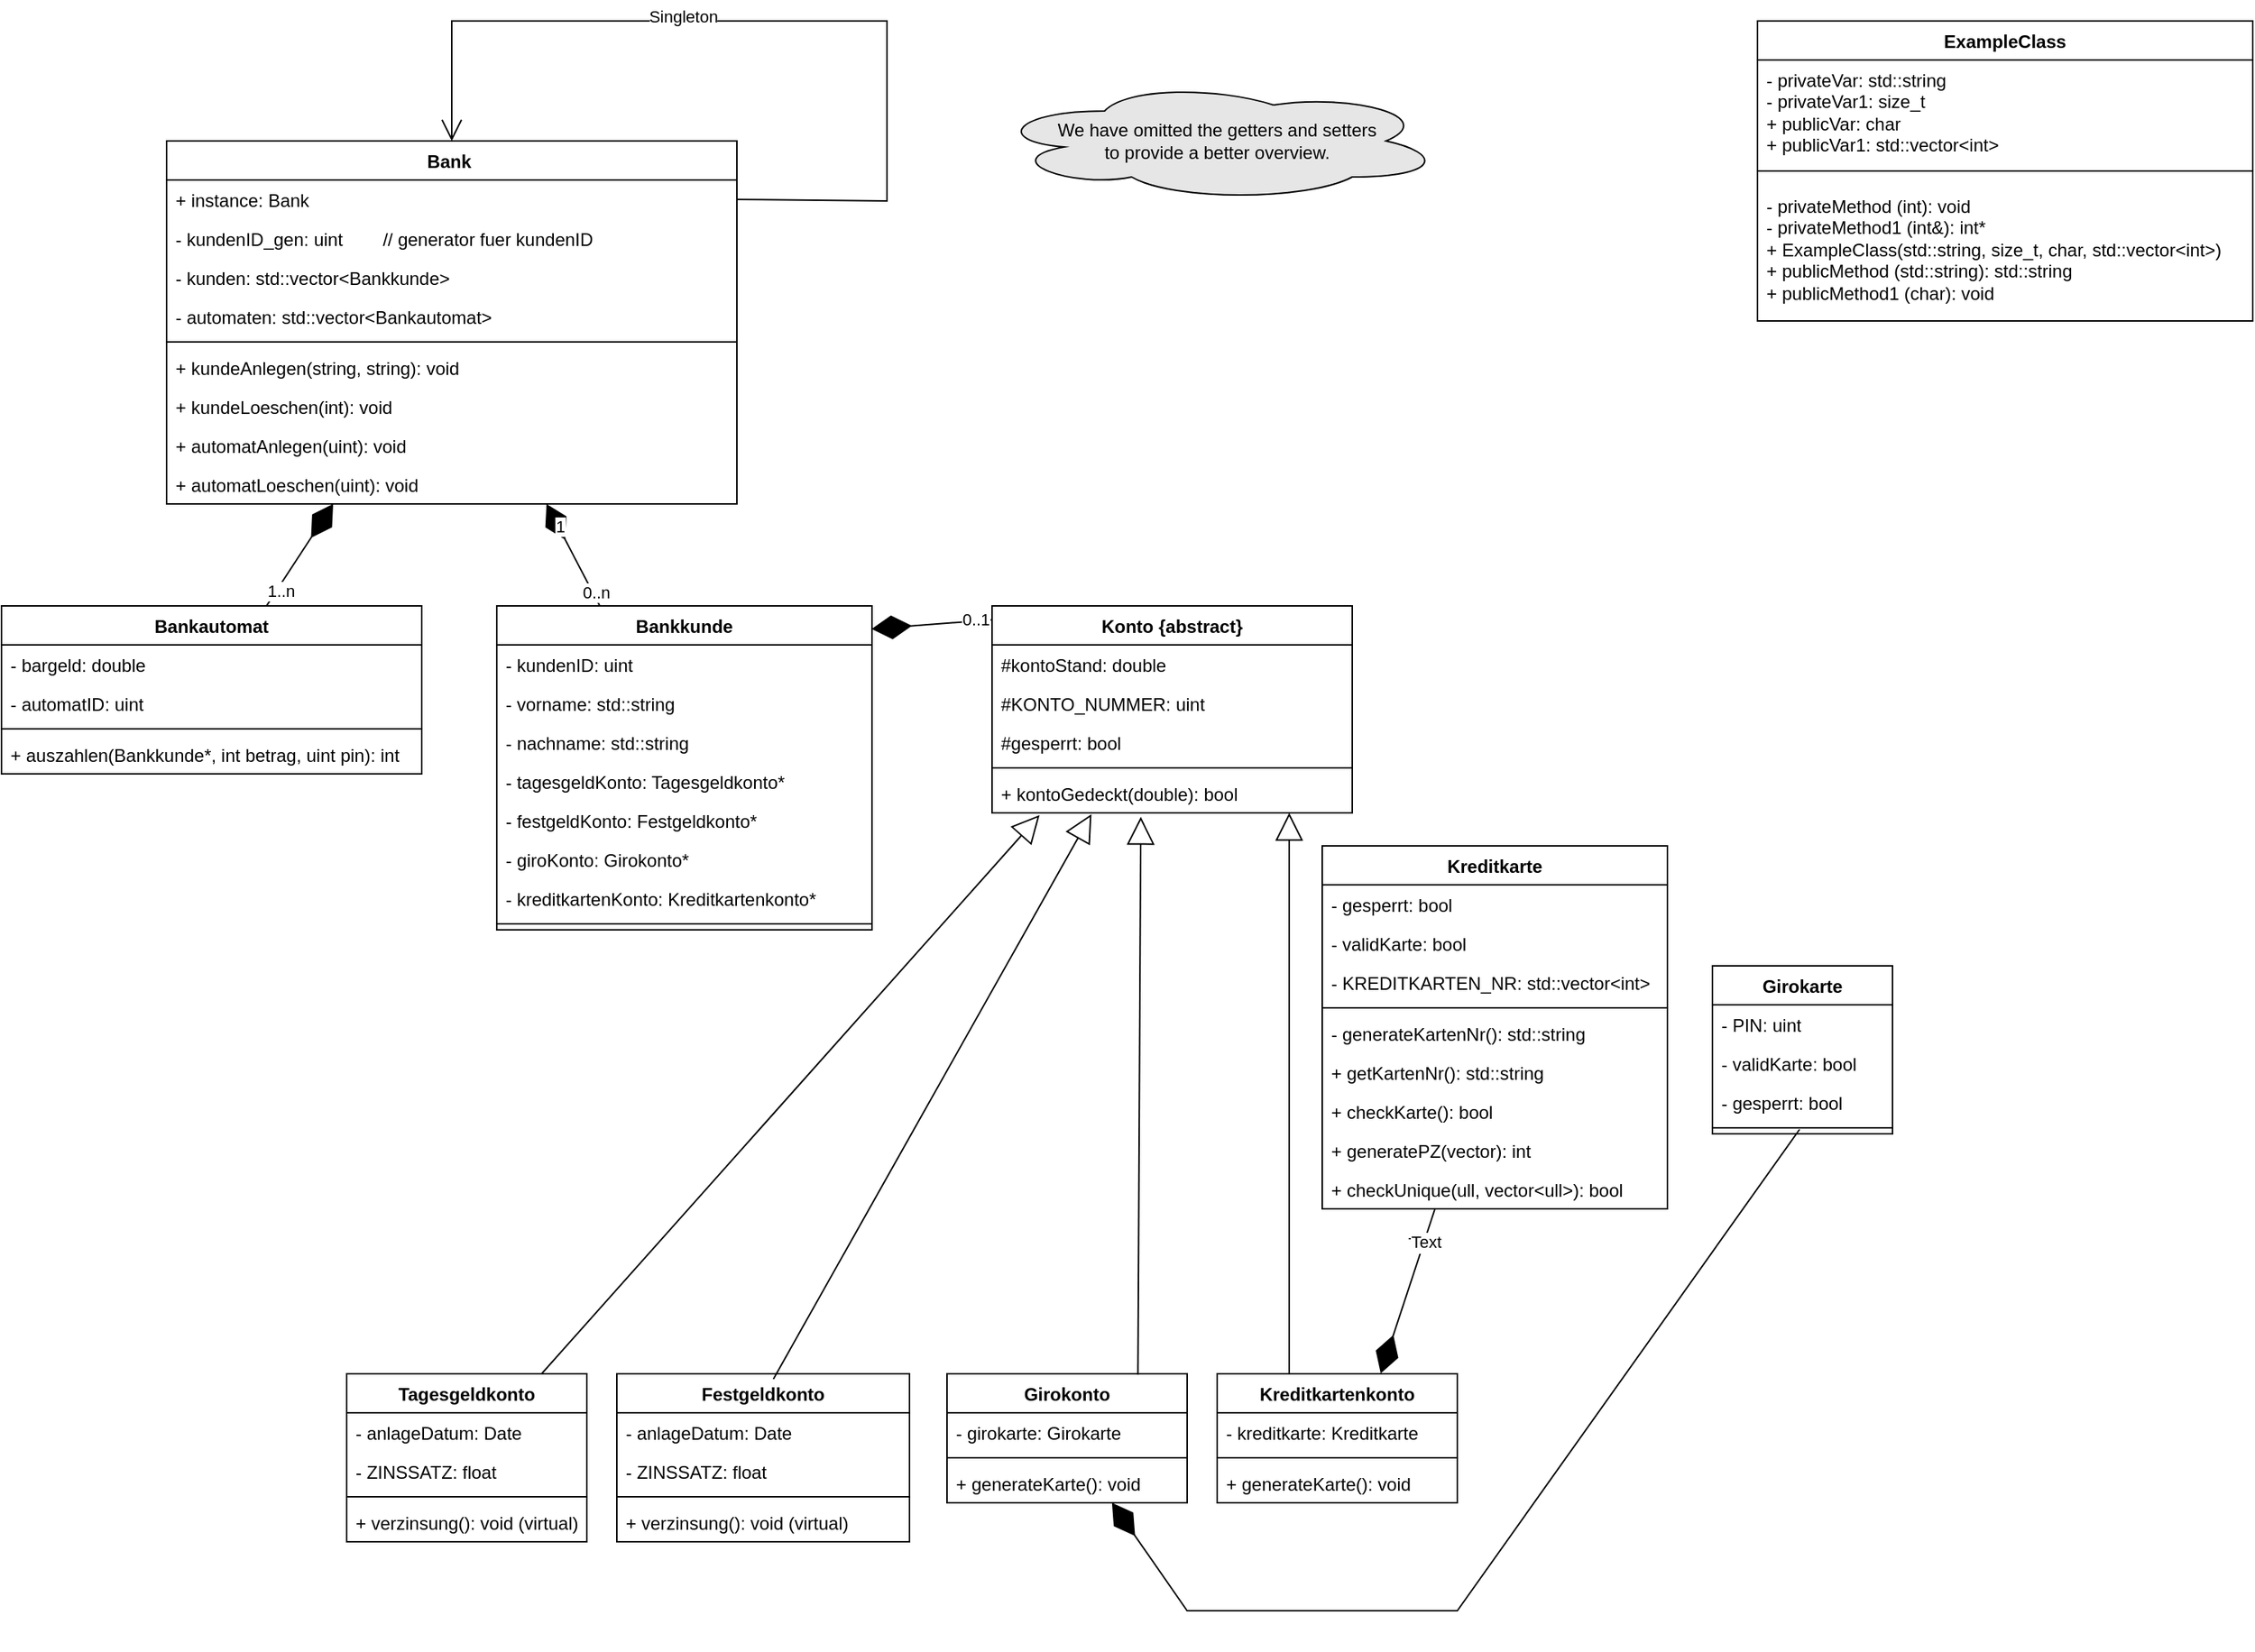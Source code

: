 <mxfile version="23.1.5" type="device">
  <diagram name="Page-1" id="s-HMXYgOpkfJJTglPWlI">
    <mxGraphModel dx="899" dy="980" grid="1" gridSize="10" guides="1" tooltips="1" connect="1" arrows="1" fold="1" page="0" pageScale="1" pageWidth="850" pageHeight="1100" math="0" shadow="0">
      <root>
        <mxCell id="0" />
        <mxCell id="1" parent="0" />
        <mxCell id="BHsIzKDb-GIREQ4QsG7Z-5" value="ExampleClass" style="swimlane;fontStyle=1;align=center;verticalAlign=top;childLayout=stackLayout;horizontal=1;startSize=26;horizontalStack=0;resizeParent=1;resizeParentMax=0;resizeLast=0;collapsible=1;marginBottom=0;whiteSpace=wrap;html=1;" parent="1" vertex="1">
          <mxGeometry x="1310" y="-210" width="330" height="200" as="geometry">
            <mxRectangle x="345" y="320" width="120" height="30" as="alternateBounds" />
          </mxGeometry>
        </mxCell>
        <mxCell id="BHsIzKDb-GIREQ4QsG7Z-6" value="&lt;div&gt;- privateVar: std::string&lt;br&gt;&lt;/div&gt;&lt;div&gt;- privateVar1: size_t&lt;/div&gt;&lt;div&gt;+ publicVar: char&lt;/div&gt;&lt;div&gt;+ publicVar1: std::vector&amp;lt;int&amp;gt;&lt;br&gt;&lt;/div&gt;" style="text;strokeColor=none;fillColor=none;align=left;verticalAlign=top;spacingLeft=4;spacingRight=4;overflow=hidden;rotatable=0;points=[[0,0.5],[1,0.5]];portConstraint=eastwest;whiteSpace=wrap;html=1;" parent="BHsIzKDb-GIREQ4QsG7Z-5" vertex="1">
          <mxGeometry y="26" width="330" height="64" as="geometry" />
        </mxCell>
        <mxCell id="BHsIzKDb-GIREQ4QsG7Z-7" value="" style="line;strokeWidth=1;fillColor=none;align=left;verticalAlign=middle;spacingTop=-1;spacingLeft=3;spacingRight=3;rotatable=0;labelPosition=right;points=[];portConstraint=eastwest;strokeColor=inherit;" parent="BHsIzKDb-GIREQ4QsG7Z-5" vertex="1">
          <mxGeometry y="90" width="330" height="20" as="geometry" />
        </mxCell>
        <mxCell id="BHsIzKDb-GIREQ4QsG7Z-8" value="&lt;div&gt;- privateMethod (int): void&lt;/div&gt;&lt;div&gt;- privateMethod1 (int&amp;amp;): int*&lt;/div&gt;&lt;div&gt;+ ExampleClass(std::string, size_t, char, std::vector&amp;lt;int&amp;gt;)&lt;br&gt;&lt;/div&gt;&lt;div&gt;+ publicMethod (std::string): std::string&lt;/div&gt;&lt;div&gt;+ publicMethod1 (char): void&amp;nbsp; &lt;br&gt;&lt;/div&gt;" style="text;strokeColor=none;fillColor=none;align=left;verticalAlign=top;spacingLeft=4;spacingRight=4;overflow=hidden;rotatable=0;points=[[0,0.5],[1,0.5]];portConstraint=eastwest;whiteSpace=wrap;html=1;" parent="BHsIzKDb-GIREQ4QsG7Z-5" vertex="1">
          <mxGeometry y="110" width="330" height="90" as="geometry" />
        </mxCell>
        <mxCell id="2RG2JbtTriZIpNJXNHU2-1" value="Bank&amp;nbsp;" style="swimlane;fontStyle=1;align=center;verticalAlign=top;childLayout=stackLayout;horizontal=1;startSize=26;horizontalStack=0;resizeParent=1;resizeParentMax=0;resizeLast=0;collapsible=1;marginBottom=0;whiteSpace=wrap;html=1;" parent="1" vertex="1">
          <mxGeometry x="250" y="-130" width="380" height="242" as="geometry" />
        </mxCell>
        <mxCell id="Jpd8JONi1-Sz0mRhObYV-6" value="+ instance: Bank" style="text;strokeColor=none;fillColor=none;align=left;verticalAlign=top;spacingLeft=4;spacingRight=4;overflow=hidden;rotatable=0;points=[[0,0.5],[1,0.5]];portConstraint=eastwest;whiteSpace=wrap;html=1;" parent="2RG2JbtTriZIpNJXNHU2-1" vertex="1">
          <mxGeometry y="26" width="380" height="26" as="geometry" />
        </mxCell>
        <mxCell id="K2jsW3WkfBgGo3mtC9Qz-7" value="- kundenID_gen: uint&amp;nbsp;&amp;nbsp;&amp;nbsp;&amp;nbsp;&amp;nbsp;&amp;nbsp;&amp;nbsp; // generator fuer kundenID" style="text;strokeColor=none;fillColor=none;align=left;verticalAlign=top;spacingLeft=4;spacingRight=4;overflow=hidden;rotatable=0;points=[[0,0.5],[1,0.5]];portConstraint=eastwest;whiteSpace=wrap;html=1;" parent="2RG2JbtTriZIpNJXNHU2-1" vertex="1">
          <mxGeometry y="52" width="380" height="26" as="geometry" />
        </mxCell>
        <mxCell id="Jpd8JONi1-Sz0mRhObYV-5" value="" style="endArrow=open;endFill=1;endSize=12;html=1;rounded=0;entryX=0.5;entryY=0;entryDx=0;entryDy=0;exitX=1;exitY=0.5;exitDx=0;exitDy=0;" parent="2RG2JbtTriZIpNJXNHU2-1" source="Jpd8JONi1-Sz0mRhObYV-6" target="2RG2JbtTriZIpNJXNHU2-1" edge="1">
          <mxGeometry width="160" relative="1" as="geometry">
            <mxPoint x="370" y="40" as="sourcePoint" />
            <mxPoint x="200" y="-80" as="targetPoint" />
            <Array as="points">
              <mxPoint x="480" y="40" />
              <mxPoint x="480" y="-80" />
              <mxPoint x="190" y="-80" />
            </Array>
          </mxGeometry>
        </mxCell>
        <mxCell id="Jpd8JONi1-Sz0mRhObYV-7" value="Singleton" style="edgeLabel;html=1;align=center;verticalAlign=middle;resizable=0;points=[];" parent="Jpd8JONi1-Sz0mRhObYV-5" vertex="1" connectable="0">
          <mxGeometry x="0.206" y="-3" relative="1" as="geometry">
            <mxPoint as="offset" />
          </mxGeometry>
        </mxCell>
        <mxCell id="2RG2JbtTriZIpNJXNHU2-2" value="- kunden: std::vector&amp;lt;Bankkunde&amp;gt;" style="text;strokeColor=none;fillColor=none;align=left;verticalAlign=top;spacingLeft=4;spacingRight=4;overflow=hidden;rotatable=0;points=[[0,0.5],[1,0.5]];portConstraint=eastwest;whiteSpace=wrap;html=1;" parent="2RG2JbtTriZIpNJXNHU2-1" vertex="1">
          <mxGeometry y="78" width="380" height="26" as="geometry" />
        </mxCell>
        <mxCell id="2RG2JbtTriZIpNJXNHU2-58" value="- automaten: std::vector&amp;lt;Bankautomat&amp;gt;" style="text;strokeColor=none;fillColor=none;align=left;verticalAlign=top;spacingLeft=4;spacingRight=4;overflow=hidden;rotatable=0;points=[[0,0.5],[1,0.5]];portConstraint=eastwest;whiteSpace=wrap;html=1;" parent="2RG2JbtTriZIpNJXNHU2-1" vertex="1">
          <mxGeometry y="104" width="380" height="26" as="geometry" />
        </mxCell>
        <mxCell id="2RG2JbtTriZIpNJXNHU2-3" value="" style="line;strokeWidth=1;fillColor=none;align=left;verticalAlign=middle;spacingTop=-1;spacingLeft=3;spacingRight=3;rotatable=0;labelPosition=right;points=[];portConstraint=eastwest;strokeColor=inherit;" parent="2RG2JbtTriZIpNJXNHU2-1" vertex="1">
          <mxGeometry y="130" width="380" height="8" as="geometry" />
        </mxCell>
        <mxCell id="2RG2JbtTriZIpNJXNHU2-4" value="+ kundeAnlegen(string, string): void" style="text;strokeColor=none;fillColor=none;align=left;verticalAlign=top;spacingLeft=4;spacingRight=4;overflow=hidden;rotatable=0;points=[[0,0.5],[1,0.5]];portConstraint=eastwest;whiteSpace=wrap;html=1;" parent="2RG2JbtTriZIpNJXNHU2-1" vertex="1">
          <mxGeometry y="138" width="380" height="26" as="geometry" />
        </mxCell>
        <mxCell id="K2jsW3WkfBgGo3mtC9Qz-6" value="+ kundeLoeschen(int): void" style="text;strokeColor=none;fillColor=none;align=left;verticalAlign=top;spacingLeft=4;spacingRight=4;overflow=hidden;rotatable=0;points=[[0,0.5],[1,0.5]];portConstraint=eastwest;whiteSpace=wrap;html=1;" parent="2RG2JbtTriZIpNJXNHU2-1" vertex="1">
          <mxGeometry y="164" width="380" height="26" as="geometry" />
        </mxCell>
        <mxCell id="K2jsW3WkfBgGo3mtC9Qz-9" value="+ automatAnlegen(uint): void" style="text;strokeColor=none;fillColor=none;align=left;verticalAlign=top;spacingLeft=4;spacingRight=4;overflow=hidden;rotatable=0;points=[[0,0.5],[1,0.5]];portConstraint=eastwest;whiteSpace=wrap;html=1;" parent="2RG2JbtTriZIpNJXNHU2-1" vertex="1">
          <mxGeometry y="190" width="380" height="26" as="geometry" />
        </mxCell>
        <mxCell id="K2jsW3WkfBgGo3mtC9Qz-11" value="+ automatLoeschen(uint): void" style="text;strokeColor=none;fillColor=none;align=left;verticalAlign=top;spacingLeft=4;spacingRight=4;overflow=hidden;rotatable=0;points=[[0,0.5],[1,0.5]];portConstraint=eastwest;whiteSpace=wrap;html=1;" parent="2RG2JbtTriZIpNJXNHU2-1" vertex="1">
          <mxGeometry y="216" width="380" height="26" as="geometry" />
        </mxCell>
        <mxCell id="2RG2JbtTriZIpNJXNHU2-5" value="Bankkunde" style="swimlane;fontStyle=1;align=center;verticalAlign=top;childLayout=stackLayout;horizontal=1;startSize=26;horizontalStack=0;resizeParent=1;resizeParentMax=0;resizeLast=0;collapsible=1;marginBottom=0;whiteSpace=wrap;html=1;" parent="1" vertex="1">
          <mxGeometry x="470" y="180" width="250" height="216" as="geometry" />
        </mxCell>
        <mxCell id="K2jsW3WkfBgGo3mtC9Qz-4" value="- kundenID: uint" style="text;strokeColor=none;fillColor=none;align=left;verticalAlign=top;spacingLeft=4;spacingRight=4;overflow=hidden;rotatable=0;points=[[0,0.5],[1,0.5]];portConstraint=eastwest;whiteSpace=wrap;html=1;" parent="2RG2JbtTriZIpNJXNHU2-5" vertex="1">
          <mxGeometry y="26" width="250" height="26" as="geometry" />
        </mxCell>
        <mxCell id="2RG2JbtTriZIpNJXNHU2-101" value="&lt;div&gt;- vorname: std::string&lt;/div&gt;" style="text;strokeColor=none;fillColor=none;align=left;verticalAlign=top;spacingLeft=4;spacingRight=4;overflow=hidden;rotatable=0;points=[[0,0.5],[1,0.5]];portConstraint=eastwest;whiteSpace=wrap;html=1;" parent="2RG2JbtTriZIpNJXNHU2-5" vertex="1">
          <mxGeometry y="52" width="250" height="26" as="geometry" />
        </mxCell>
        <mxCell id="2RG2JbtTriZIpNJXNHU2-100" value="- nachname: std::string" style="text;strokeColor=none;fillColor=none;align=left;verticalAlign=top;spacingLeft=4;spacingRight=4;overflow=hidden;rotatable=0;points=[[0,0.5],[1,0.5]];portConstraint=eastwest;whiteSpace=wrap;html=1;" parent="2RG2JbtTriZIpNJXNHU2-5" vertex="1">
          <mxGeometry y="78" width="250" height="26" as="geometry" />
        </mxCell>
        <mxCell id="2RG2JbtTriZIpNJXNHU2-6" value="- tagesgeldKonto: Tagesgeldkonto*" style="text;strokeColor=none;fillColor=none;align=left;verticalAlign=top;spacingLeft=4;spacingRight=4;overflow=hidden;rotatable=0;points=[[0,0.5],[1,0.5]];portConstraint=eastwest;whiteSpace=wrap;html=1;" parent="2RG2JbtTriZIpNJXNHU2-5" vertex="1">
          <mxGeometry y="104" width="250" height="26" as="geometry" />
        </mxCell>
        <mxCell id="2RG2JbtTriZIpNJXNHU2-48" value="- festgeldKonto: Festgeldkonto*" style="text;strokeColor=none;fillColor=none;align=left;verticalAlign=top;spacingLeft=4;spacingRight=4;overflow=hidden;rotatable=0;points=[[0,0.5],[1,0.5]];portConstraint=eastwest;whiteSpace=wrap;html=1;" parent="2RG2JbtTriZIpNJXNHU2-5" vertex="1">
          <mxGeometry y="130" width="250" height="26" as="geometry" />
        </mxCell>
        <mxCell id="2RG2JbtTriZIpNJXNHU2-55" value="- giroKonto: Girokonto*" style="text;strokeColor=none;fillColor=none;align=left;verticalAlign=top;spacingLeft=4;spacingRight=4;overflow=hidden;rotatable=0;points=[[0,0.5],[1,0.5]];portConstraint=eastwest;whiteSpace=wrap;html=1;" parent="2RG2JbtTriZIpNJXNHU2-5" vertex="1">
          <mxGeometry y="156" width="250" height="26" as="geometry" />
        </mxCell>
        <mxCell id="2RG2JbtTriZIpNJXNHU2-52" value="- kreditkartenKonto: Kreditkartenkonto*" style="text;strokeColor=none;fillColor=none;align=left;verticalAlign=top;spacingLeft=4;spacingRight=4;overflow=hidden;rotatable=0;points=[[0,0.5],[1,0.5]];portConstraint=eastwest;whiteSpace=wrap;html=1;" parent="2RG2JbtTriZIpNJXNHU2-5" vertex="1">
          <mxGeometry y="182" width="250" height="26" as="geometry" />
        </mxCell>
        <mxCell id="2RG2JbtTriZIpNJXNHU2-7" value="" style="line;strokeWidth=1;fillColor=none;align=left;verticalAlign=middle;spacingTop=-1;spacingLeft=3;spacingRight=3;rotatable=0;labelPosition=right;points=[];portConstraint=eastwest;strokeColor=inherit;" parent="2RG2JbtTriZIpNJXNHU2-5" vertex="1">
          <mxGeometry y="208" width="250" height="8" as="geometry" />
        </mxCell>
        <mxCell id="2RG2JbtTriZIpNJXNHU2-9" value="&lt;div&gt;Kreditkarte&lt;/div&gt;" style="swimlane;fontStyle=1;align=center;verticalAlign=top;childLayout=stackLayout;horizontal=1;startSize=26;horizontalStack=0;resizeParent=1;resizeParentMax=0;resizeLast=0;collapsible=1;marginBottom=0;whiteSpace=wrap;html=1;" parent="1" vertex="1">
          <mxGeometry x="1020" y="340" width="230" height="242" as="geometry" />
        </mxCell>
        <mxCell id="6PrJYLI9oZnV0FBIuRU_-3" value="- gesperrt: bool" style="text;strokeColor=none;fillColor=none;align=left;verticalAlign=top;spacingLeft=4;spacingRight=4;overflow=hidden;rotatable=0;points=[[0,0.5],[1,0.5]];portConstraint=eastwest;whiteSpace=wrap;html=1;" vertex="1" parent="2RG2JbtTriZIpNJXNHU2-9">
          <mxGeometry y="26" width="230" height="26" as="geometry" />
        </mxCell>
        <mxCell id="6PrJYLI9oZnV0FBIuRU_-2" value="- validKarte: bool" style="text;strokeColor=none;fillColor=none;align=left;verticalAlign=top;spacingLeft=4;spacingRight=4;overflow=hidden;rotatable=0;points=[[0,0.5],[1,0.5]];portConstraint=eastwest;whiteSpace=wrap;html=1;" vertex="1" parent="2RG2JbtTriZIpNJXNHU2-9">
          <mxGeometry y="52" width="230" height="26" as="geometry" />
        </mxCell>
        <mxCell id="2RG2JbtTriZIpNJXNHU2-95" value="- KREDITKARTEN_NR: std::vector&amp;lt;int&amp;gt;" style="text;strokeColor=none;fillColor=none;align=left;verticalAlign=top;spacingLeft=4;spacingRight=4;overflow=hidden;rotatable=0;points=[[0,0.5],[1,0.5]];portConstraint=eastwest;whiteSpace=wrap;html=1;" parent="2RG2JbtTriZIpNJXNHU2-9" vertex="1">
          <mxGeometry y="78" width="230" height="26" as="geometry" />
        </mxCell>
        <mxCell id="2RG2JbtTriZIpNJXNHU2-11" value="" style="line;strokeWidth=1;fillColor=none;align=left;verticalAlign=middle;spacingTop=-1;spacingLeft=3;spacingRight=3;rotatable=0;labelPosition=right;points=[];portConstraint=eastwest;strokeColor=inherit;" parent="2RG2JbtTriZIpNJXNHU2-9" vertex="1">
          <mxGeometry y="104" width="230" height="8" as="geometry" />
        </mxCell>
        <mxCell id="K2jsW3WkfBgGo3mtC9Qz-41" value="- generateKartenNr(): std::string" style="text;strokeColor=none;fillColor=none;align=left;verticalAlign=top;spacingLeft=4;spacingRight=4;overflow=hidden;rotatable=0;points=[[0,0.5],[1,0.5]];portConstraint=eastwest;whiteSpace=wrap;html=1;" parent="2RG2JbtTriZIpNJXNHU2-9" vertex="1">
          <mxGeometry y="112" width="230" height="26" as="geometry" />
        </mxCell>
        <mxCell id="2RG2JbtTriZIpNJXNHU2-96" value="+ getKartenNr(): std::string" style="text;strokeColor=none;fillColor=none;align=left;verticalAlign=top;spacingLeft=4;spacingRight=4;overflow=hidden;rotatable=0;points=[[0,0.5],[1,0.5]];portConstraint=eastwest;whiteSpace=wrap;html=1;" parent="2RG2JbtTriZIpNJXNHU2-9" vertex="1">
          <mxGeometry y="138" width="230" height="26" as="geometry" />
        </mxCell>
        <mxCell id="_5r4Jt6BBbx2pi7WB9AW-2" value="+ checkKarte(): bool" style="text;strokeColor=none;fillColor=none;align=left;verticalAlign=top;spacingLeft=4;spacingRight=4;overflow=hidden;rotatable=0;points=[[0,0.5],[1,0.5]];portConstraint=eastwest;whiteSpace=wrap;html=1;" parent="2RG2JbtTriZIpNJXNHU2-9" vertex="1">
          <mxGeometry y="164" width="230" height="26" as="geometry" />
        </mxCell>
        <mxCell id="_5r4Jt6BBbx2pi7WB9AW-3" value="+ generatePZ(vector): int&amp;nbsp;" style="text;strokeColor=none;fillColor=none;align=left;verticalAlign=top;spacingLeft=4;spacingRight=4;overflow=hidden;rotatable=0;points=[[0,0.5],[1,0.5]];portConstraint=eastwest;whiteSpace=wrap;html=1;" parent="2RG2JbtTriZIpNJXNHU2-9" vertex="1">
          <mxGeometry y="190" width="230" height="26" as="geometry" />
        </mxCell>
        <mxCell id="_5r4Jt6BBbx2pi7WB9AW-4" value="+ checkUnique(ull, vector&amp;lt;ull&amp;gt;): bool" style="text;strokeColor=none;fillColor=none;align=left;verticalAlign=top;spacingLeft=4;spacingRight=4;overflow=hidden;rotatable=0;points=[[0,0.5],[1,0.5]];portConstraint=eastwest;whiteSpace=wrap;html=1;" parent="2RG2JbtTriZIpNJXNHU2-9" vertex="1">
          <mxGeometry y="216" width="230" height="26" as="geometry" />
        </mxCell>
        <mxCell id="2RG2JbtTriZIpNJXNHU2-13" value="&lt;div&gt;Konto {abstract}&lt;br&gt;&lt;/div&gt;" style="swimlane;fontStyle=1;align=center;verticalAlign=top;childLayout=stackLayout;horizontal=1;startSize=26;horizontalStack=0;resizeParent=1;resizeParentMax=0;resizeLast=0;collapsible=1;marginBottom=0;whiteSpace=wrap;html=1;" parent="1" vertex="1">
          <mxGeometry x="800" y="180" width="240" height="138" as="geometry" />
        </mxCell>
        <mxCell id="2RG2JbtTriZIpNJXNHU2-14" value="#kontoStand: double" style="text;strokeColor=none;fillColor=none;align=left;verticalAlign=top;spacingLeft=4;spacingRight=4;overflow=hidden;rotatable=0;points=[[0,0.5],[1,0.5]];portConstraint=eastwest;whiteSpace=wrap;html=1;" parent="2RG2JbtTriZIpNJXNHU2-13" vertex="1">
          <mxGeometry y="26" width="240" height="26" as="geometry" />
        </mxCell>
        <mxCell id="2RG2JbtTriZIpNJXNHU2-89" value="#KONTO_NUMMER: uint" style="text;strokeColor=none;fillColor=none;align=left;verticalAlign=top;spacingLeft=4;spacingRight=4;overflow=hidden;rotatable=0;points=[[0,0.5],[1,0.5]];portConstraint=eastwest;whiteSpace=wrap;html=1;" parent="2RG2JbtTriZIpNJXNHU2-13" vertex="1">
          <mxGeometry y="52" width="240" height="26" as="geometry" />
        </mxCell>
        <mxCell id="2RG2JbtTriZIpNJXNHU2-90" value="#gesperrt: bool" style="text;strokeColor=none;fillColor=none;align=left;verticalAlign=top;spacingLeft=4;spacingRight=4;overflow=hidden;rotatable=0;points=[[0,0.5],[1,0.5]];portConstraint=eastwest;whiteSpace=wrap;html=1;" parent="2RG2JbtTriZIpNJXNHU2-13" vertex="1">
          <mxGeometry y="78" width="240" height="26" as="geometry" />
        </mxCell>
        <mxCell id="2RG2JbtTriZIpNJXNHU2-15" value="" style="line;strokeWidth=1;fillColor=none;align=left;verticalAlign=middle;spacingTop=-1;spacingLeft=3;spacingRight=3;rotatable=0;labelPosition=right;points=[];portConstraint=eastwest;strokeColor=inherit;" parent="2RG2JbtTriZIpNJXNHU2-13" vertex="1">
          <mxGeometry y="104" width="240" height="8" as="geometry" />
        </mxCell>
        <mxCell id="2RG2JbtTriZIpNJXNHU2-98" value="+ kontoGedeckt(double): bool" style="text;strokeColor=none;fillColor=none;align=left;verticalAlign=top;spacingLeft=4;spacingRight=4;overflow=hidden;rotatable=0;points=[[0,0.5],[1,0.5]];portConstraint=eastwest;whiteSpace=wrap;html=1;" parent="2RG2JbtTriZIpNJXNHU2-13" vertex="1">
          <mxGeometry y="112" width="240" height="26" as="geometry" />
        </mxCell>
        <mxCell id="2RG2JbtTriZIpNJXNHU2-17" value="Bankautomat" style="swimlane;fontStyle=1;align=center;verticalAlign=top;childLayout=stackLayout;horizontal=1;startSize=26;horizontalStack=0;resizeParent=1;resizeParentMax=0;resizeLast=0;collapsible=1;marginBottom=0;whiteSpace=wrap;html=1;" parent="1" vertex="1">
          <mxGeometry x="140" y="180" width="280" height="112" as="geometry" />
        </mxCell>
        <mxCell id="2RG2JbtTriZIpNJXNHU2-18" value="- bargeld: double" style="text;strokeColor=none;fillColor=none;align=left;verticalAlign=top;spacingLeft=4;spacingRight=4;overflow=hidden;rotatable=0;points=[[0,0.5],[1,0.5]];portConstraint=eastwest;whiteSpace=wrap;html=1;" parent="2RG2JbtTriZIpNJXNHU2-17" vertex="1">
          <mxGeometry y="26" width="280" height="26" as="geometry" />
        </mxCell>
        <mxCell id="K2jsW3WkfBgGo3mtC9Qz-10" value="- automatID: uint" style="text;strokeColor=none;fillColor=none;align=left;verticalAlign=top;spacingLeft=4;spacingRight=4;overflow=hidden;rotatable=0;points=[[0,0.5],[1,0.5]];portConstraint=eastwest;whiteSpace=wrap;html=1;" parent="2RG2JbtTriZIpNJXNHU2-17" vertex="1">
          <mxGeometry y="52" width="280" height="26" as="geometry" />
        </mxCell>
        <mxCell id="2RG2JbtTriZIpNJXNHU2-19" value="" style="line;strokeWidth=1;fillColor=none;align=left;verticalAlign=middle;spacingTop=-1;spacingLeft=3;spacingRight=3;rotatable=0;labelPosition=right;points=[];portConstraint=eastwest;strokeColor=inherit;" parent="2RG2JbtTriZIpNJXNHU2-17" vertex="1">
          <mxGeometry y="78" width="280" height="8" as="geometry" />
        </mxCell>
        <mxCell id="2RG2JbtTriZIpNJXNHU2-102" value="+ auszahlen(Bankkunde*, int betrag, uint pin): int " style="text;strokeColor=none;fillColor=none;align=left;verticalAlign=top;spacingLeft=4;spacingRight=4;overflow=hidden;rotatable=0;points=[[0,0.5],[1,0.5]];portConstraint=eastwest;whiteSpace=wrap;html=1;" parent="2RG2JbtTriZIpNJXNHU2-17" vertex="1">
          <mxGeometry y="86" width="280" height="26" as="geometry" />
        </mxCell>
        <mxCell id="2RG2JbtTriZIpNJXNHU2-21" value="Girokonto" style="swimlane;fontStyle=1;align=center;verticalAlign=top;childLayout=stackLayout;horizontal=1;startSize=26;horizontalStack=0;resizeParent=1;resizeParentMax=0;resizeLast=0;collapsible=1;marginBottom=0;whiteSpace=wrap;html=1;" parent="1" vertex="1">
          <mxGeometry x="770" y="692" width="160" height="86" as="geometry" />
        </mxCell>
        <mxCell id="2RG2JbtTriZIpNJXNHU2-22" value="- girokarte: Girokarte" style="text;strokeColor=none;fillColor=none;align=left;verticalAlign=top;spacingLeft=4;spacingRight=4;overflow=hidden;rotatable=0;points=[[0,0.5],[1,0.5]];portConstraint=eastwest;whiteSpace=wrap;html=1;" parent="2RG2JbtTriZIpNJXNHU2-21" vertex="1">
          <mxGeometry y="26" width="160" height="26" as="geometry" />
        </mxCell>
        <mxCell id="2RG2JbtTriZIpNJXNHU2-23" value="" style="line;strokeWidth=1;fillColor=none;align=left;verticalAlign=middle;spacingTop=-1;spacingLeft=3;spacingRight=3;rotatable=0;labelPosition=right;points=[];portConstraint=eastwest;strokeColor=inherit;" parent="2RG2JbtTriZIpNJXNHU2-21" vertex="1">
          <mxGeometry y="52" width="160" height="8" as="geometry" />
        </mxCell>
        <mxCell id="2RG2JbtTriZIpNJXNHU2-24" value="+ generateKarte(): void" style="text;strokeColor=none;fillColor=none;align=left;verticalAlign=top;spacingLeft=4;spacingRight=4;overflow=hidden;rotatable=0;points=[[0,0.5],[1,0.5]];portConstraint=eastwest;whiteSpace=wrap;html=1;" parent="2RG2JbtTriZIpNJXNHU2-21" vertex="1">
          <mxGeometry y="60" width="160" height="26" as="geometry" />
        </mxCell>
        <mxCell id="2RG2JbtTriZIpNJXNHU2-29" value="Festgeldkonto" style="swimlane;fontStyle=1;align=center;verticalAlign=top;childLayout=stackLayout;horizontal=1;startSize=26;horizontalStack=0;resizeParent=1;resizeParentMax=0;resizeLast=0;collapsible=1;marginBottom=0;whiteSpace=wrap;html=1;" parent="1" vertex="1">
          <mxGeometry x="550" y="692" width="195" height="112" as="geometry" />
        </mxCell>
        <mxCell id="K2jsW3WkfBgGo3mtC9Qz-42" value="- anlageDatum: Date" style="text;strokeColor=none;fillColor=none;align=left;verticalAlign=top;spacingLeft=4;spacingRight=4;overflow=hidden;rotatable=0;points=[[0,0.5],[1,0.5]];portConstraint=eastwest;whiteSpace=wrap;html=1;" parent="2RG2JbtTriZIpNJXNHU2-29" vertex="1">
          <mxGeometry y="26" width="195" height="26" as="geometry" />
        </mxCell>
        <mxCell id="K2jsW3WkfBgGo3mtC9Qz-45" value="- ZINSSATZ: float" style="text;strokeColor=none;fillColor=none;align=left;verticalAlign=top;spacingLeft=4;spacingRight=4;overflow=hidden;rotatable=0;points=[[0,0.5],[1,0.5]];portConstraint=eastwest;whiteSpace=wrap;html=1;" parent="2RG2JbtTriZIpNJXNHU2-29" vertex="1">
          <mxGeometry y="52" width="195" height="26" as="geometry" />
        </mxCell>
        <mxCell id="2RG2JbtTriZIpNJXNHU2-31" value="" style="line;strokeWidth=1;fillColor=none;align=left;verticalAlign=middle;spacingTop=-1;spacingLeft=3;spacingRight=3;rotatable=0;labelPosition=right;points=[];portConstraint=eastwest;strokeColor=inherit;" parent="2RG2JbtTriZIpNJXNHU2-29" vertex="1">
          <mxGeometry y="78" width="195" height="8" as="geometry" />
        </mxCell>
        <mxCell id="C2WarzT92GhVB1hU8wx2-2" value="+ verzinsung(): void (virtual)" style="text;strokeColor=none;fillColor=none;align=left;verticalAlign=top;spacingLeft=4;spacingRight=4;overflow=hidden;rotatable=0;points=[[0,0.5],[1,0.5]];portConstraint=eastwest;whiteSpace=wrap;html=1;" parent="2RG2JbtTriZIpNJXNHU2-29" vertex="1">
          <mxGeometry y="86" width="195" height="26" as="geometry" />
        </mxCell>
        <mxCell id="2RG2JbtTriZIpNJXNHU2-33" value="Tagesgeldkonto" style="swimlane;fontStyle=1;align=center;verticalAlign=top;childLayout=stackLayout;horizontal=1;startSize=26;horizontalStack=0;resizeParent=1;resizeParentMax=0;resizeLast=0;collapsible=1;marginBottom=0;whiteSpace=wrap;html=1;" parent="1" vertex="1">
          <mxGeometry x="370" y="692" width="160" height="112" as="geometry" />
        </mxCell>
        <mxCell id="2RG2JbtTriZIpNJXNHU2-34" value="- anlageDatum: Date" style="text;strokeColor=none;fillColor=none;align=left;verticalAlign=top;spacingLeft=4;spacingRight=4;overflow=hidden;rotatable=0;points=[[0,0.5],[1,0.5]];portConstraint=eastwest;whiteSpace=wrap;html=1;" parent="2RG2JbtTriZIpNJXNHU2-33" vertex="1">
          <mxGeometry y="26" width="160" height="26" as="geometry" />
        </mxCell>
        <mxCell id="K2jsW3WkfBgGo3mtC9Qz-46" value="- ZINSSATZ: float" style="text;strokeColor=none;fillColor=none;align=left;verticalAlign=top;spacingLeft=4;spacingRight=4;overflow=hidden;rotatable=0;points=[[0,0.5],[1,0.5]];portConstraint=eastwest;whiteSpace=wrap;html=1;" parent="2RG2JbtTriZIpNJXNHU2-33" vertex="1">
          <mxGeometry y="52" width="160" height="26" as="geometry" />
        </mxCell>
        <mxCell id="2RG2JbtTriZIpNJXNHU2-35" value="" style="line;strokeWidth=1;fillColor=none;align=left;verticalAlign=middle;spacingTop=-1;spacingLeft=3;spacingRight=3;rotatable=0;labelPosition=right;points=[];portConstraint=eastwest;strokeColor=inherit;" parent="2RG2JbtTriZIpNJXNHU2-33" vertex="1">
          <mxGeometry y="78" width="160" height="8" as="geometry" />
        </mxCell>
        <mxCell id="C2WarzT92GhVB1hU8wx2-1" value="+ verzinsung(): void (virtual)" style="text;strokeColor=none;fillColor=none;align=left;verticalAlign=top;spacingLeft=4;spacingRight=4;overflow=hidden;rotatable=0;points=[[0,0.5],[1,0.5]];portConstraint=eastwest;whiteSpace=wrap;html=1;" parent="2RG2JbtTriZIpNJXNHU2-33" vertex="1">
          <mxGeometry y="86" width="160" height="26" as="geometry" />
        </mxCell>
        <mxCell id="2RG2JbtTriZIpNJXNHU2-37" value="" style="endArrow=block;endSize=16;endFill=0;html=1;rounded=0;entryX=0.132;entryY=1.056;entryDx=0;entryDy=0;entryPerimeter=0;" parent="1" source="2RG2JbtTriZIpNJXNHU2-33" target="2RG2JbtTriZIpNJXNHU2-98" edge="1">
          <mxGeometry width="160" relative="1" as="geometry">
            <mxPoint x="995" y="734" as="sourcePoint" />
            <mxPoint x="831.68" y="447.09" as="targetPoint" />
          </mxGeometry>
        </mxCell>
        <mxCell id="2RG2JbtTriZIpNJXNHU2-38" value="" style="endArrow=block;endSize=16;endFill=0;html=1;rounded=0;exitX=0.535;exitY=0.031;exitDx=0;exitDy=0;exitPerimeter=0;entryX=0.276;entryY=1.032;entryDx=0;entryDy=0;entryPerimeter=0;" parent="1" source="2RG2JbtTriZIpNJXNHU2-29" target="2RG2JbtTriZIpNJXNHU2-98" edge="1">
          <mxGeometry x="-0.196" y="-5" width="160" relative="1" as="geometry">
            <mxPoint x="1185" y="752" as="sourcePoint" />
            <mxPoint x="870" y="440" as="targetPoint" />
            <mxPoint as="offset" />
          </mxGeometry>
        </mxCell>
        <mxCell id="2RG2JbtTriZIpNJXNHU2-39" value="" style="endArrow=block;endSize=16;endFill=0;html=1;rounded=0;exitX=0.3;exitY=0.023;exitDx=0;exitDy=0;exitPerimeter=0;entryX=0.825;entryY=1;entryDx=0;entryDy=0;entryPerimeter=0;" parent="1" source="2RG2JbtTriZIpNJXNHU2-25" target="2RG2JbtTriZIpNJXNHU2-98" edge="1">
          <mxGeometry x="-0.521" y="-12" width="160" relative="1" as="geometry">
            <mxPoint x="1355" y="751" as="sourcePoint" />
            <mxPoint x="1010" y="420" as="targetPoint" />
            <mxPoint as="offset" />
            <Array as="points" />
          </mxGeometry>
        </mxCell>
        <mxCell id="2RG2JbtTriZIpNJXNHU2-40" value="" style="endArrow=block;endSize=16;endFill=0;html=1;rounded=0;entryX=0.413;entryY=1.102;entryDx=0;entryDy=0;entryPerimeter=0;exitX=0.795;exitY=0.007;exitDx=0;exitDy=0;exitPerimeter=0;" parent="1" source="2RG2JbtTriZIpNJXNHU2-21" target="2RG2JbtTriZIpNJXNHU2-98" edge="1">
          <mxGeometry width="160" relative="1" as="geometry">
            <mxPoint x="1515" y="743" as="sourcePoint" />
            <mxPoint x="941.12" y="449.82" as="targetPoint" />
          </mxGeometry>
        </mxCell>
        <mxCell id="2RG2JbtTriZIpNJXNHU2-54" value="" style="endArrow=diamondThin;endFill=1;endSize=24;html=1;rounded=0;entryX=0.999;entryY=0.071;entryDx=0;entryDy=0;entryPerimeter=0;exitX=0;exitY=0.067;exitDx=0;exitDy=0;exitPerimeter=0;" parent="1" source="2RG2JbtTriZIpNJXNHU2-13" target="2RG2JbtTriZIpNJXNHU2-5" edge="1">
          <mxGeometry width="160" relative="1" as="geometry">
            <mxPoint x="1270" y="810" as="sourcePoint" />
            <mxPoint x="1020" y="860" as="targetPoint" />
            <Array as="points" />
          </mxGeometry>
        </mxCell>
        <mxCell id="_i0TJnSxcOvFbVR11NPT-3" value="0..1" style="edgeLabel;html=1;align=center;verticalAlign=middle;resizable=0;points=[];" parent="2RG2JbtTriZIpNJXNHU2-54" vertex="1" connectable="0">
          <mxGeometry x="-0.723" y="-1" relative="1" as="geometry">
            <mxPoint as="offset" />
          </mxGeometry>
        </mxCell>
        <mxCell id="2RG2JbtTriZIpNJXNHU2-59" value="" style="endArrow=diamondThin;endFill=1;endSize=24;html=1;rounded=0;" parent="1" source="2RG2JbtTriZIpNJXNHU2-17" target="2RG2JbtTriZIpNJXNHU2-1" edge="1">
          <mxGeometry width="160" relative="1" as="geometry">
            <mxPoint x="330" y="790" as="sourcePoint" />
            <mxPoint x="438" y="901" as="targetPoint" />
          </mxGeometry>
        </mxCell>
        <mxCell id="2RG2JbtTriZIpNJXNHU2-61" value="&lt;div&gt;1..n&lt;/div&gt;" style="edgeLabel;html=1;align=center;verticalAlign=middle;resizable=0;points=[];" parent="2RG2JbtTriZIpNJXNHU2-59" vertex="1" connectable="0">
          <mxGeometry x="-0.672" y="-2" relative="1" as="geometry">
            <mxPoint as="offset" />
          </mxGeometry>
        </mxCell>
        <mxCell id="2RG2JbtTriZIpNJXNHU2-66" value="" style="endArrow=diamondThin;endFill=1;endSize=24;html=1;rounded=0;" parent="1" source="2RG2JbtTriZIpNJXNHU2-5" target="2RG2JbtTriZIpNJXNHU2-1" edge="1">
          <mxGeometry width="160" relative="1" as="geometry">
            <mxPoint x="620" y="850" as="sourcePoint" />
            <mxPoint x="728" y="961" as="targetPoint" />
          </mxGeometry>
        </mxCell>
        <mxCell id="2RG2JbtTriZIpNJXNHU2-69" value="1" style="edgeLabel;html=1;align=center;verticalAlign=middle;resizable=0;points=[];" parent="2RG2JbtTriZIpNJXNHU2-66" vertex="1" connectable="0">
          <mxGeometry x="0.547" y="-1" relative="1" as="geometry">
            <mxPoint as="offset" />
          </mxGeometry>
        </mxCell>
        <mxCell id="2RG2JbtTriZIpNJXNHU2-70" value="&lt;div&gt;0..n&lt;br&gt;&lt;/div&gt;" style="edgeLabel;html=1;align=center;verticalAlign=middle;resizable=0;points=[];" parent="2RG2JbtTriZIpNJXNHU2-66" vertex="1" connectable="0">
          <mxGeometry x="-0.747" y="-2" relative="1" as="geometry">
            <mxPoint as="offset" />
          </mxGeometry>
        </mxCell>
        <mxCell id="2RG2JbtTriZIpNJXNHU2-71" value="" style="endArrow=diamondThin;endFill=1;endSize=24;html=1;rounded=0;entryX=0.681;entryY=-0.003;entryDx=0;entryDy=0;entryPerimeter=0;" parent="1" source="2RG2JbtTriZIpNJXNHU2-9" target="2RG2JbtTriZIpNJXNHU2-25" edge="1">
          <mxGeometry width="160" relative="1" as="geometry">
            <mxPoint x="1050" y="880" as="sourcePoint" />
            <mxPoint x="1158" y="991" as="targetPoint" />
            <Array as="points" />
          </mxGeometry>
        </mxCell>
        <mxCell id="6PrJYLI9oZnV0FBIuRU_-4" value="Text" style="edgeLabel;html=1;align=center;verticalAlign=middle;resizable=0;points=[];" vertex="1" connectable="0" parent="2RG2JbtTriZIpNJXNHU2-71">
          <mxGeometry x="-0.588" y="-1" relative="1" as="geometry">
            <mxPoint as="offset" />
          </mxGeometry>
        </mxCell>
        <mxCell id="6PrJYLI9oZnV0FBIuRU_-5" value="Text" style="edgeLabel;html=1;align=center;verticalAlign=middle;resizable=0;points=[];" vertex="1" connectable="0" parent="2RG2JbtTriZIpNJXNHU2-71">
          <mxGeometry x="-0.609" y="-1" relative="1" as="geometry">
            <mxPoint x="2" y="1" as="offset" />
          </mxGeometry>
        </mxCell>
        <mxCell id="2RG2JbtTriZIpNJXNHU2-83" value="Girokarte" style="swimlane;fontStyle=1;align=center;verticalAlign=top;childLayout=stackLayout;horizontal=1;startSize=26;horizontalStack=0;resizeParent=1;resizeParentMax=0;resizeLast=0;collapsible=1;marginBottom=0;whiteSpace=wrap;html=1;" parent="1" vertex="1">
          <mxGeometry x="1280" y="420" width="120" height="112" as="geometry" />
        </mxCell>
        <mxCell id="K2jsW3WkfBgGo3mtC9Qz-44" value="- PIN: uint" style="text;strokeColor=none;fillColor=none;align=left;verticalAlign=top;spacingLeft=4;spacingRight=4;overflow=hidden;rotatable=0;points=[[0,0.5],[1,0.5]];portConstraint=eastwest;whiteSpace=wrap;html=1;" parent="2RG2JbtTriZIpNJXNHU2-83" vertex="1">
          <mxGeometry y="26" width="120" height="26" as="geometry" />
        </mxCell>
        <mxCell id="insRM0mVFj48pFjeSKk3-1" value="- validKarte: bool" style="text;strokeColor=none;fillColor=none;align=left;verticalAlign=top;spacingLeft=4;spacingRight=4;overflow=hidden;rotatable=0;points=[[0,0.5],[1,0.5]];portConstraint=eastwest;whiteSpace=wrap;html=1;" parent="2RG2JbtTriZIpNJXNHU2-83" vertex="1">
          <mxGeometry y="52" width="120" height="26" as="geometry" />
        </mxCell>
        <mxCell id="2RG2JbtTriZIpNJXNHU2-97" value="- gesperrt: bool" style="text;strokeColor=none;fillColor=none;align=left;verticalAlign=top;spacingLeft=4;spacingRight=4;overflow=hidden;rotatable=0;points=[[0,0.5],[1,0.5]];portConstraint=eastwest;whiteSpace=wrap;html=1;" parent="2RG2JbtTriZIpNJXNHU2-83" vertex="1">
          <mxGeometry y="78" width="120" height="26" as="geometry" />
        </mxCell>
        <mxCell id="2RG2JbtTriZIpNJXNHU2-85" value="" style="line;strokeWidth=1;fillColor=none;align=left;verticalAlign=middle;spacingTop=-1;spacingLeft=3;spacingRight=3;rotatable=0;labelPosition=right;points=[];portConstraint=eastwest;strokeColor=inherit;" parent="2RG2JbtTriZIpNJXNHU2-83" vertex="1">
          <mxGeometry y="104" width="120" height="8" as="geometry" />
        </mxCell>
        <mxCell id="2RG2JbtTriZIpNJXNHU2-25" value="&lt;div&gt;Kreditkartenkonto&lt;/div&gt;" style="swimlane;fontStyle=1;align=center;verticalAlign=top;childLayout=stackLayout;horizontal=1;startSize=26;horizontalStack=0;resizeParent=1;resizeParentMax=0;resizeLast=0;collapsible=1;marginBottom=0;whiteSpace=wrap;html=1;" parent="1" vertex="1">
          <mxGeometry x="950" y="692" width="160" height="86" as="geometry" />
        </mxCell>
        <mxCell id="2RG2JbtTriZIpNJXNHU2-26" value="- kreditkarte: Kreditkarte" style="text;strokeColor=none;fillColor=none;align=left;verticalAlign=top;spacingLeft=4;spacingRight=4;overflow=hidden;rotatable=0;points=[[0,0.5],[1,0.5]];portConstraint=eastwest;whiteSpace=wrap;html=1;" parent="2RG2JbtTriZIpNJXNHU2-25" vertex="1">
          <mxGeometry y="26" width="160" height="26" as="geometry" />
        </mxCell>
        <mxCell id="2RG2JbtTriZIpNJXNHU2-27" value="" style="line;strokeWidth=1;fillColor=none;align=left;verticalAlign=middle;spacingTop=-1;spacingLeft=3;spacingRight=3;rotatable=0;labelPosition=right;points=[];portConstraint=eastwest;strokeColor=inherit;" parent="2RG2JbtTriZIpNJXNHU2-25" vertex="1">
          <mxGeometry y="52" width="160" height="8" as="geometry" />
        </mxCell>
        <mxCell id="2RG2JbtTriZIpNJXNHU2-28" value="+ generateKarte(): void" style="text;strokeColor=none;fillColor=none;align=left;verticalAlign=top;spacingLeft=4;spacingRight=4;overflow=hidden;rotatable=0;points=[[0,0.5],[1,0.5]];portConstraint=eastwest;whiteSpace=wrap;html=1;" parent="2RG2JbtTriZIpNJXNHU2-25" vertex="1">
          <mxGeometry y="60" width="160" height="26" as="geometry" />
        </mxCell>
        <mxCell id="2RG2JbtTriZIpNJXNHU2-88" value="" style="endArrow=diamondThin;endFill=1;endSize=24;html=1;rounded=0;exitX=0.484;exitY=1.192;exitDx=0;exitDy=0;exitPerimeter=0;" parent="1" source="2RG2JbtTriZIpNJXNHU2-97" target="2RG2JbtTriZIpNJXNHU2-21" edge="1">
          <mxGeometry width="160" relative="1" as="geometry">
            <mxPoint x="1448" y="527.096" as="sourcePoint" />
            <mxPoint x="1275" y="763" as="targetPoint" />
            <Array as="points">
              <mxPoint x="1110" y="850" />
              <mxPoint x="930" y="850" />
            </Array>
          </mxGeometry>
        </mxCell>
        <mxCell id="K2jsW3WkfBgGo3mtC9Qz-47" value="" style="group" parent="1" vertex="1" connectable="0">
          <mxGeometry x="659.998" y="834.002" as="geometry" />
        </mxCell>
        <mxCell id="Jpd8JONi1-Sz0mRhObYV-8" value="We have omitted the getters and setters&lt;br&gt;to provide a better overview." style="ellipse;shape=cloud;whiteSpace=wrap;html=1;fillColor=#E6E6E6;" parent="1" vertex="1">
          <mxGeometry x="800" y="-170" width="300" height="80" as="geometry" />
        </mxCell>
      </root>
    </mxGraphModel>
  </diagram>
</mxfile>
